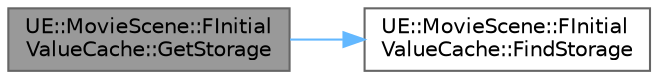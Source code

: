 digraph "UE::MovieScene::FInitialValueCache::GetStorage"
{
 // INTERACTIVE_SVG=YES
 // LATEX_PDF_SIZE
  bgcolor="transparent";
  edge [fontname=Helvetica,fontsize=10,labelfontname=Helvetica,labelfontsize=10];
  node [fontname=Helvetica,fontsize=10,shape=box,height=0.2,width=0.4];
  rankdir="LR";
  Node1 [id="Node000001",label="UE::MovieScene::FInitial\lValueCache::GetStorage",height=0.2,width=0.4,color="gray40", fillcolor="grey60", style="filled", fontcolor="black",tooltip="Retrieve the initial value storage for a given initial value type, creating it if necessary."];
  Node1 -> Node2 [id="edge1_Node000001_Node000002",color="steelblue1",style="solid",tooltip=" "];
  Node2 [id="Node000002",label="UE::MovieScene::FInitial\lValueCache::FindStorage",height=0.2,width=0.4,color="grey40", fillcolor="white", style="filled",URL="$dc/ddc/structUE_1_1MovieScene_1_1FInitialValueCache.html#a8c0f28ddf19d24a76543e38ce2b8c4e7",tooltip="Retrieve the initial value storage for a given initial value type."];
}
